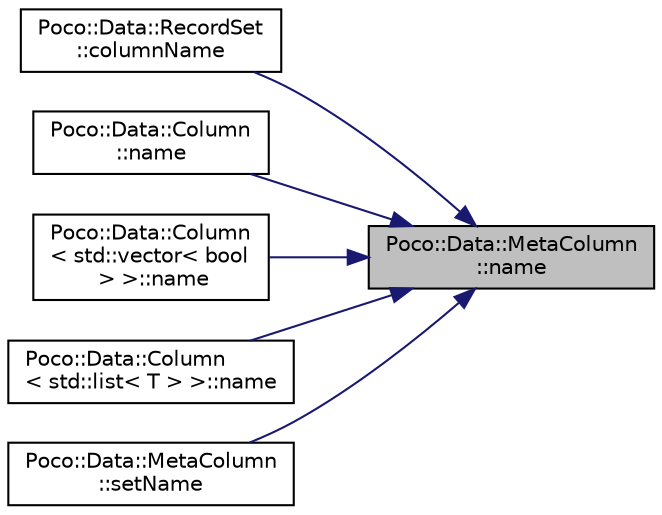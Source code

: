 digraph "Poco::Data::MetaColumn::name"
{
 // LATEX_PDF_SIZE
  edge [fontname="Helvetica",fontsize="10",labelfontname="Helvetica",labelfontsize="10"];
  node [fontname="Helvetica",fontsize="10",shape=record];
  rankdir="RL";
  Node1 [label="Poco::Data::MetaColumn\l::name",height=0.2,width=0.4,color="black", fillcolor="grey75", style="filled", fontcolor="black",tooltip="Destroys the MetaColumn."];
  Node1 -> Node2 [dir="back",color="midnightblue",fontsize="10",style="solid",fontname="Helvetica"];
  Node2 [label="Poco::Data::RecordSet\l::columnName",height=0.2,width=0.4,color="black", fillcolor="white", style="filled",URL="$classPoco_1_1Data_1_1RecordSet.html#aad3da726c7f842673de5638611f8a691",tooltip="Returns the type for the column with specified name."];
  Node1 -> Node3 [dir="back",color="midnightblue",fontsize="10",style="solid",fontname="Helvetica"];
  Node3 [label="Poco::Data::Column\l::name",height=0.2,width=0.4,color="black", fillcolor="white", style="filled",URL="$classPoco_1_1Data_1_1Column.html#aa512e474d7eaac7066cb974e904a7cae",tooltip="Returns column name."];
  Node1 -> Node4 [dir="back",color="midnightblue",fontsize="10",style="solid",fontname="Helvetica"];
  Node4 [label="Poco::Data::Column\l\< std::vector\< bool\l \> \>::name",height=0.2,width=0.4,color="black", fillcolor="white", style="filled",URL="$classPoco_1_1Data_1_1Column_3_01std_1_1vector_3_01bool_01_4_01_4.html#a5dfb2e31bd704ec38d95ec57bacf2abe",tooltip="Returns column name."];
  Node1 -> Node5 [dir="back",color="midnightblue",fontsize="10",style="solid",fontname="Helvetica"];
  Node5 [label="Poco::Data::Column\l\< std::list\< T \> \>::name",height=0.2,width=0.4,color="black", fillcolor="white", style="filled",URL="$classPoco_1_1Data_1_1Column_3_01std_1_1list_3_01T_01_4_01_4.html#a8b7a95511ee26a0e1bc3a58a21efc07a",tooltip="Returns column name."];
  Node1 -> Node6 [dir="back",color="midnightblue",fontsize="10",style="solid",fontname="Helvetica"];
  Node6 [label="Poco::Data::MetaColumn\l::setName",height=0.2,width=0.4,color="black", fillcolor="white", style="filled",URL="$classPoco_1_1Data_1_1MetaColumn.html#a0f677d7a95af70a42bfa2f0e9797de17",tooltip="Returns true if column allows null values, false otherwise."];
}
